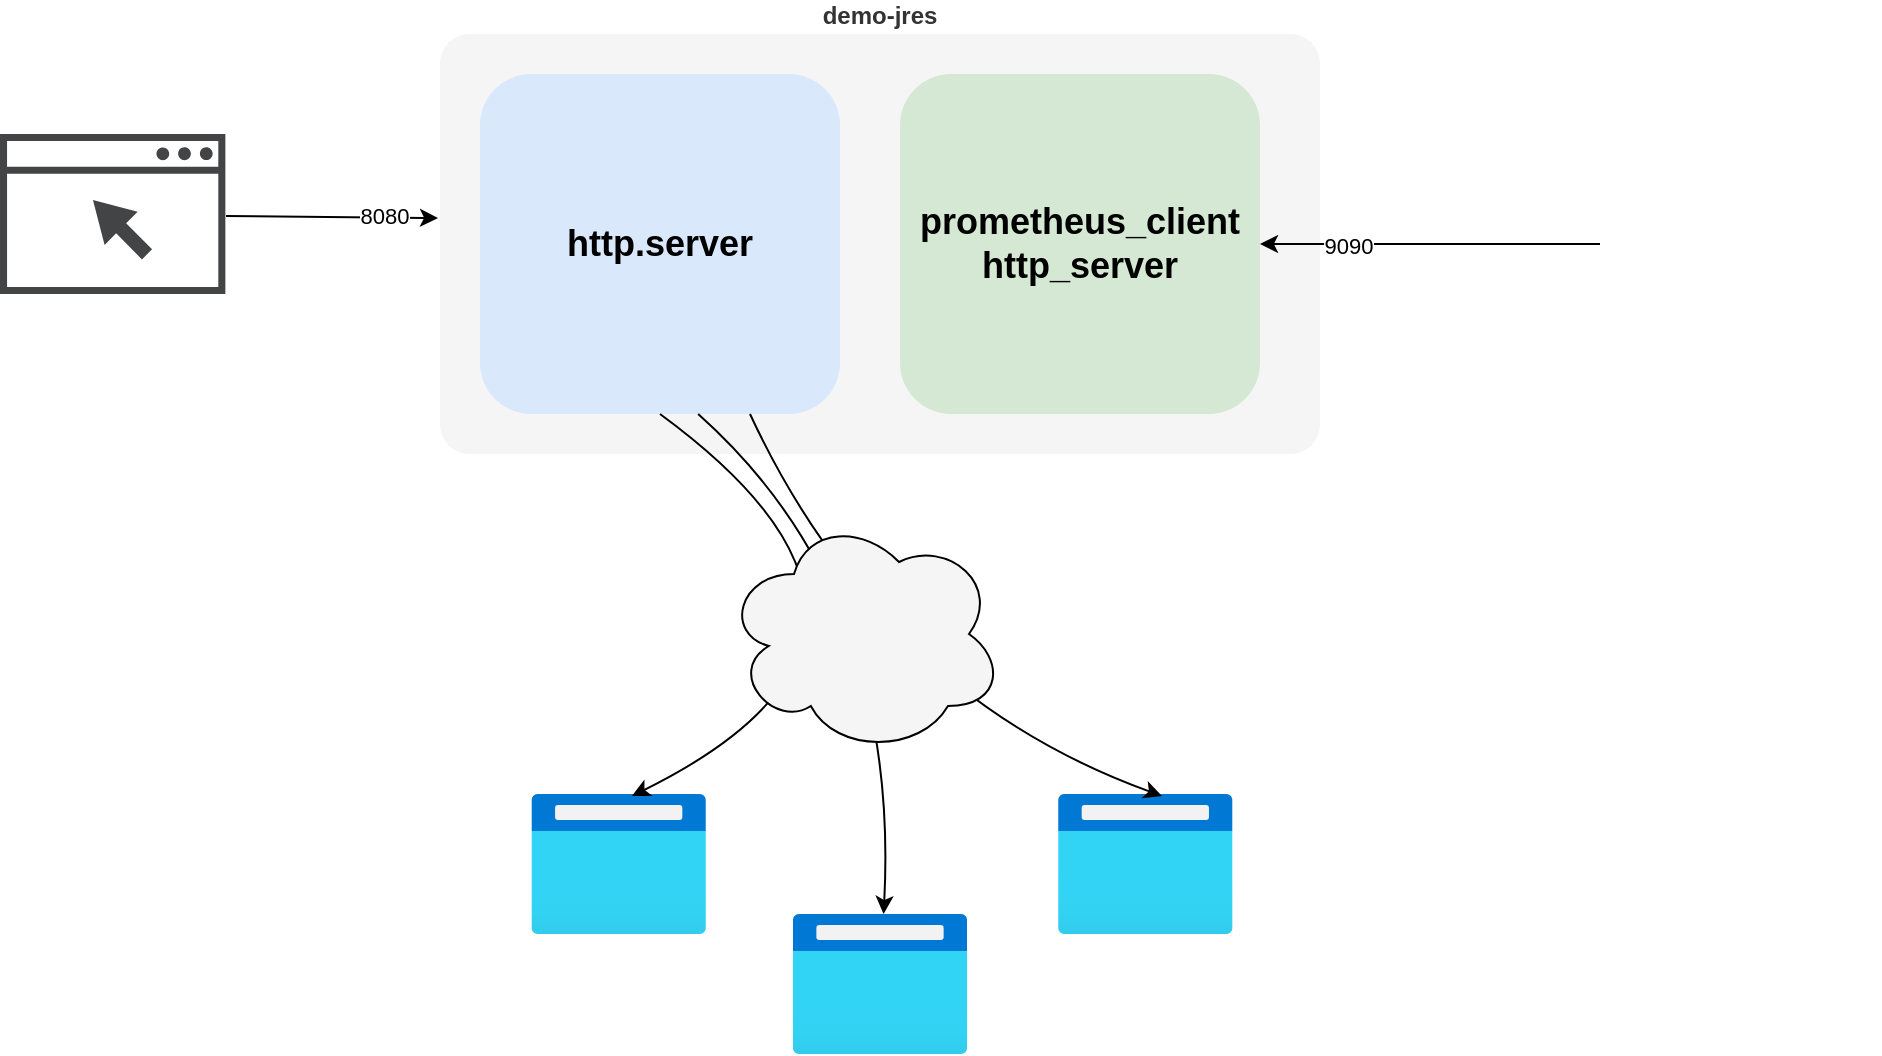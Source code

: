 <mxfile version="16.5.1" type="device"><diagram id="mvSL2Y_mjhXUhJ638SlS" name="Page-1"><mxGraphModel dx="1422" dy="878" grid="1" gridSize="10" guides="1" tooltips="1" connect="1" arrows="1" fold="1" page="1" pageScale="1" pageWidth="1169" pageHeight="827" math="0" shadow="0"><root><mxCell id="0"/><mxCell id="1" parent="0"/><mxCell id="skoZsNPwoNKdQ9_fa8BD-1" value="demo-jres" style="rounded=1;whiteSpace=wrap;html=1;arcSize=7;fillColor=#f5f5f5;fontColor=#333333;strokeColor=none;verticalAlign=bottom;labelPosition=center;verticalLabelPosition=top;align=center;fontStyle=1" vertex="1" parent="1"><mxGeometry x="380" y="230" width="440" height="210" as="geometry"/></mxCell><mxCell id="skoZsNPwoNKdQ9_fa8BD-2" value="&lt;b&gt;&lt;font style=&quot;font-size: 18px&quot;&gt;http.server&lt;/font&gt;&lt;/b&gt;" style="rounded=1;whiteSpace=wrap;html=1;fillColor=#dae8fc;strokeColor=none;" vertex="1" parent="1"><mxGeometry x="400" y="250" width="180" height="170" as="geometry"/></mxCell><mxCell id="skoZsNPwoNKdQ9_fa8BD-3" value="&lt;font style=&quot;font-size: 18px&quot;&gt;&lt;b&gt;prometheus_client&lt;br&gt;http_server&lt;/b&gt;&lt;/font&gt;" style="rounded=1;whiteSpace=wrap;html=1;fillColor=#d5e8d4;strokeColor=none;" vertex="1" parent="1"><mxGeometry x="610" y="250" width="180" height="170" as="geometry"/></mxCell><mxCell id="skoZsNPwoNKdQ9_fa8BD-11" value="" style="group" vertex="1" connectable="0" parent="1"><mxGeometry x="416.69" y="610" width="105.31" height="70" as="geometry"/></mxCell><mxCell id="skoZsNPwoNKdQ9_fa8BD-7" value="" style="aspect=fixed;html=1;points=[];align=center;image;fontSize=12;image=img/lib/azure2/general/Browser.svg;" vertex="1" parent="skoZsNPwoNKdQ9_fa8BD-11"><mxGeometry x="8.91" width="87.5" height="70" as="geometry"/></mxCell><mxCell id="skoZsNPwoNKdQ9_fa8BD-9" value="" style="shape=image;verticalLabelPosition=bottom;verticalAlign=top;imageAspect=0;image=https://archives.jres.org/lib/tpl/jres_org/images/jres_bleu.png" vertex="1" parent="skoZsNPwoNKdQ9_fa8BD-11"><mxGeometry y="27" width="105.31" height="43" as="geometry"/></mxCell><mxCell id="skoZsNPwoNKdQ9_fa8BD-12" value="" style="group" vertex="1" connectable="0" parent="1"><mxGeometry x="547.35" y="670" width="105.31" height="70" as="geometry"/></mxCell><mxCell id="skoZsNPwoNKdQ9_fa8BD-13" value="" style="aspect=fixed;html=1;points=[];align=center;image;fontSize=12;image=img/lib/azure2/general/Browser.svg;" vertex="1" parent="skoZsNPwoNKdQ9_fa8BD-12"><mxGeometry x="8.91" width="87.5" height="70" as="geometry"/></mxCell><mxCell id="skoZsNPwoNKdQ9_fa8BD-14" value="" style="shape=image;verticalLabelPosition=bottom;verticalAlign=top;imageAspect=0;image=https://archives.jres.org/lib/tpl/jres_org/images/jres_bleu.png" vertex="1" parent="skoZsNPwoNKdQ9_fa8BD-12"><mxGeometry y="27" width="105.31" height="43" as="geometry"/></mxCell><mxCell id="skoZsNPwoNKdQ9_fa8BD-15" value="" style="group" vertex="1" connectable="0" parent="1"><mxGeometry x="680" y="610" width="105.31" height="70" as="geometry"/></mxCell><mxCell id="skoZsNPwoNKdQ9_fa8BD-16" value="" style="aspect=fixed;html=1;points=[];align=center;image;fontSize=12;image=img/lib/azure2/general/Browser.svg;" vertex="1" parent="skoZsNPwoNKdQ9_fa8BD-15"><mxGeometry x="8.91" width="87.5" height="70" as="geometry"/></mxCell><mxCell id="skoZsNPwoNKdQ9_fa8BD-17" value="" style="shape=image;verticalLabelPosition=bottom;verticalAlign=top;imageAspect=0;image=https://archives.jres.org/lib/tpl/jres_org/images/jres_bleu.png" vertex="1" parent="skoZsNPwoNKdQ9_fa8BD-15"><mxGeometry y="27" width="105.31" height="43" as="geometry"/></mxCell><mxCell id="skoZsNPwoNKdQ9_fa8BD-19" value="" style="endArrow=classic;html=1;exitX=0.5;exitY=1;exitDx=0;exitDy=0;entryX=0.576;entryY=0.014;entryDx=0;entryDy=0;entryPerimeter=0;curved=1;" edge="1" parent="1" source="skoZsNPwoNKdQ9_fa8BD-2" target="skoZsNPwoNKdQ9_fa8BD-7"><mxGeometry width="50" height="50" relative="1" as="geometry"><mxPoint x="310" y="600" as="sourcePoint"/><mxPoint x="360" y="550" as="targetPoint"/><Array as="points"><mxPoint x="640" y="530"/></Array></mxGeometry></mxCell><mxCell id="skoZsNPwoNKdQ9_fa8BD-20" value="" style="endArrow=classic;html=1;curved=1;exitX=0.606;exitY=1;exitDx=0;exitDy=0;exitPerimeter=0;" edge="1" parent="1" source="skoZsNPwoNKdQ9_fa8BD-2" target="skoZsNPwoNKdQ9_fa8BD-13"><mxGeometry width="50" height="50" relative="1" as="geometry"><mxPoint x="260" y="560" as="sourcePoint"/><mxPoint x="310" y="510" as="targetPoint"/><Array as="points"><mxPoint x="610" y="510"/></Array></mxGeometry></mxCell><mxCell id="skoZsNPwoNKdQ9_fa8BD-21" value="" style="endArrow=classic;html=1;curved=1;exitX=0.75;exitY=1;exitDx=0;exitDy=0;entryX=0.595;entryY=0.014;entryDx=0;entryDy=0;entryPerimeter=0;" edge="1" parent="1" source="skoZsNPwoNKdQ9_fa8BD-2" target="skoZsNPwoNKdQ9_fa8BD-16"><mxGeometry width="50" height="50" relative="1" as="geometry"><mxPoint x="250" y="510" as="sourcePoint"/><mxPoint x="300" y="460" as="targetPoint"/><Array as="points"><mxPoint x="600" y="560"/></Array></mxGeometry></mxCell><mxCell id="skoZsNPwoNKdQ9_fa8BD-5" value="" style="ellipse;shape=cloud;whiteSpace=wrap;html=1;fillColor=#f5f5f5;fontColor=#333333;strokeColor=default;" vertex="1" parent="1"><mxGeometry x="522" y="470" width="140" height="120" as="geometry"/></mxCell><mxCell id="skoZsNPwoNKdQ9_fa8BD-22" value="" style="sketch=0;pointerEvents=1;shadow=0;dashed=0;html=1;strokeColor=none;fillColor=#434445;aspect=fixed;labelPosition=center;verticalLabelPosition=bottom;verticalAlign=top;align=center;outlineConnect=0;shape=mxgraph.vvd.web_browser;" vertex="1" parent="1"><mxGeometry x="160" y="280" width="112.68" height="80" as="geometry"/></mxCell><mxCell id="skoZsNPwoNKdQ9_fa8BD-23" value="" style="endArrow=classic;html=1;curved=1;" edge="1" parent="1"><mxGeometry width="50" height="50" relative="1" as="geometry"><mxPoint x="273" y="321" as="sourcePoint"/><mxPoint x="379" y="322" as="targetPoint"/></mxGeometry></mxCell><mxCell id="skoZsNPwoNKdQ9_fa8BD-25" value="8080" style="edgeLabel;html=1;align=center;verticalAlign=middle;resizable=0;points=[];" vertex="1" connectable="0" parent="skoZsNPwoNKdQ9_fa8BD-23"><mxGeometry x="0.49" y="1" relative="1" as="geometry"><mxPoint as="offset"/></mxGeometry></mxCell><mxCell id="skoZsNPwoNKdQ9_fa8BD-24" value="" style="shape=image;verticalLabelPosition=bottom;verticalAlign=top;imageAspect=0;image=https://upload.wikimedia.org/wikipedia/commons/thumb/3/38/Prometheus_software_logo.svg/775px-Prometheus_software_logo.svg.png" vertex="1" parent="1"><mxGeometry x="960" y="265.67" width="140" height="138.65" as="geometry"/></mxCell><mxCell id="skoZsNPwoNKdQ9_fa8BD-26" value="" style="endArrow=classic;html=1;curved=1;entryX=1;entryY=0.5;entryDx=0;entryDy=0;exitX=0;exitY=0.5;exitDx=0;exitDy=0;" edge="1" parent="1" source="skoZsNPwoNKdQ9_fa8BD-24" target="skoZsNPwoNKdQ9_fa8BD-3"><mxGeometry width="50" height="50" relative="1" as="geometry"><mxPoint x="920" y="510" as="sourcePoint"/><mxPoint x="970" y="460" as="targetPoint"/></mxGeometry></mxCell><mxCell id="skoZsNPwoNKdQ9_fa8BD-27" value="9090" style="edgeLabel;html=1;align=center;verticalAlign=middle;resizable=0;points=[];" vertex="1" connectable="0" parent="skoZsNPwoNKdQ9_fa8BD-26"><mxGeometry x="0.482" y="1" relative="1" as="geometry"><mxPoint as="offset"/></mxGeometry></mxCell><mxCell id="skoZsNPwoNKdQ9_fa8BD-31" value="" style="shape=image;verticalLabelPosition=bottom;verticalAlign=top;imageAspect=0;image=https://upload.wikimedia.org/wikipedia/commons/thumb/c/c3/Python-logo-notext.svg/110px-Python-logo-notext.svg.png;fontSize=18;" vertex="1" parent="1"><mxGeometry x="760" y="380" width="50" height="50" as="geometry"/></mxCell></root></mxGraphModel></diagram></mxfile>
